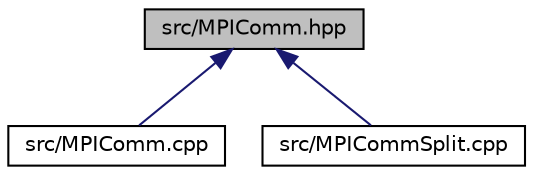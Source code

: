 digraph "src/MPIComm.hpp"
{
 // LATEX_PDF_SIZE
  edge [fontname="Helvetica",fontsize="10",labelfontname="Helvetica",labelfontsize="10"];
  node [fontname="Helvetica",fontsize="10",shape=record];
  Node1 [label="src/MPIComm.hpp",height=0.2,width=0.4,color="black", fillcolor="grey75", style="filled", fontcolor="black",tooltip=" "];
  Node1 -> Node2 [dir="back",color="midnightblue",fontsize="10",style="solid",fontname="Helvetica"];
  Node2 [label="src/MPIComm.cpp",height=0.2,width=0.4,color="black", fillcolor="white", style="filled",URL="$_m_p_i_comm_8cpp.html",tooltip=" "];
  Node1 -> Node3 [dir="back",color="midnightblue",fontsize="10",style="solid",fontname="Helvetica"];
  Node3 [label="src/MPICommSplit.cpp",height=0.2,width=0.4,color="black", fillcolor="white", style="filled",URL="$_m_p_i_comm_split_8cpp.html",tooltip=" "];
}
